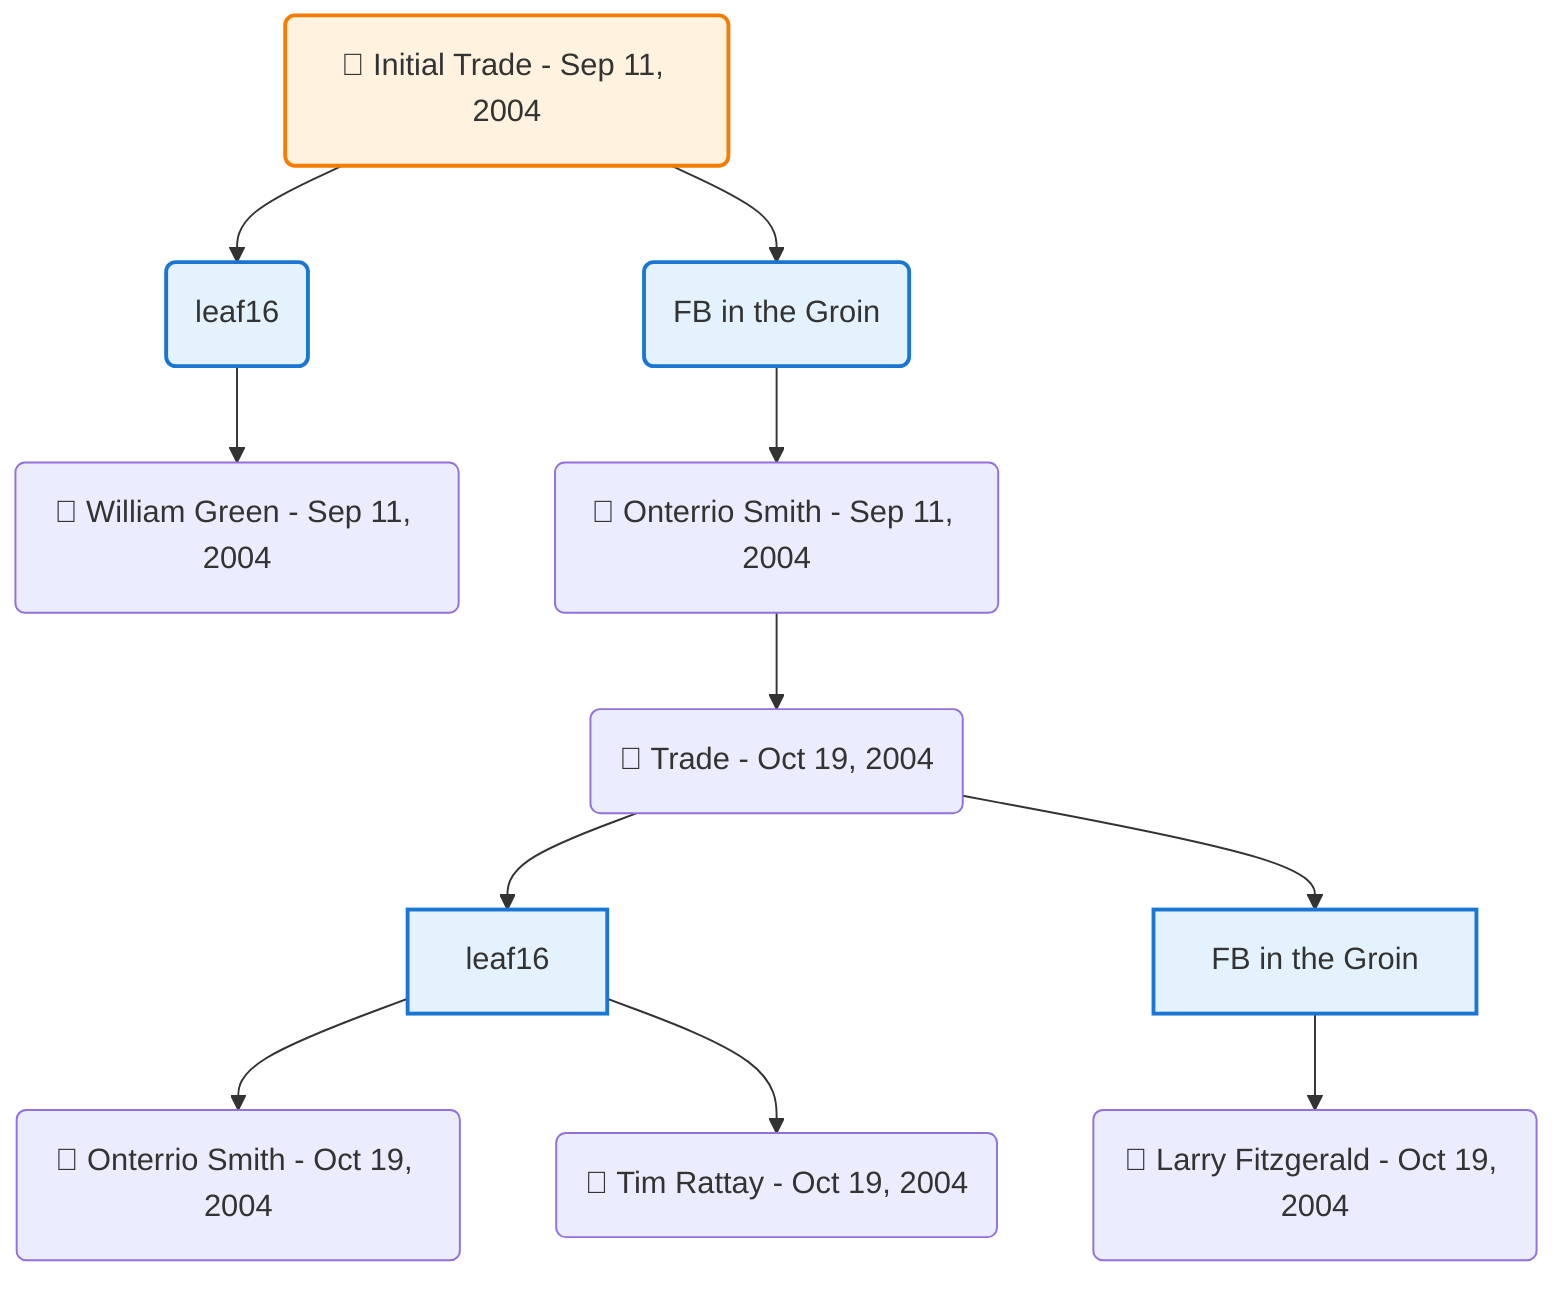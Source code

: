 flowchart TD

    TRADE_MAIN("🔄 Initial Trade - Sep 11, 2004")
    TEAM_1("leaf16")
    TEAM_2("FB in the Groin")
    NODE_ca06fba2-df2b-4ba6-8feb-5334ea6297e3("🔄 William Green - Sep 11, 2004")
    NODE_6bc8de83-899e-470b-b9cf-c2b6af7d0366("🔄 Onterrio Smith - Sep 11, 2004")
    TRADE_0119732f-f03e-406e-bf7e-8bcd5a43b74f_3("🔄 Trade - Oct 19, 2004")
    TEAM_66fb98f4-89a7-45f9-893a-b41d71e6249d_4["leaf16"]
    NODE_f27fb2d5-1979-407d-a5a6-63b6030c9618("🔄 Onterrio Smith - Oct 19, 2004")
    NODE_e2d07bbd-5ca5-4ce4-bd94-28641b61d32e("🔄 Tim Rattay - Oct 19, 2004")
    TEAM_f483ecf1-cd17-4991-854b-e52dfc957b45_5["FB in the Groin"]
    NODE_308d9cd3-959a-4eb0-887f-1b5b79c9ab29("🔄 Larry Fitzgerald - Oct 19, 2004")

    TRADE_MAIN --> TEAM_1
    TRADE_MAIN --> TEAM_2
    TEAM_1 --> NODE_ca06fba2-df2b-4ba6-8feb-5334ea6297e3
    TEAM_2 --> NODE_6bc8de83-899e-470b-b9cf-c2b6af7d0366
    NODE_6bc8de83-899e-470b-b9cf-c2b6af7d0366 --> TRADE_0119732f-f03e-406e-bf7e-8bcd5a43b74f_3
    TRADE_0119732f-f03e-406e-bf7e-8bcd5a43b74f_3 --> TEAM_66fb98f4-89a7-45f9-893a-b41d71e6249d_4
    TEAM_66fb98f4-89a7-45f9-893a-b41d71e6249d_4 --> NODE_f27fb2d5-1979-407d-a5a6-63b6030c9618
    TEAM_66fb98f4-89a7-45f9-893a-b41d71e6249d_4 --> NODE_e2d07bbd-5ca5-4ce4-bd94-28641b61d32e
    TRADE_0119732f-f03e-406e-bf7e-8bcd5a43b74f_3 --> TEAM_f483ecf1-cd17-4991-854b-e52dfc957b45_5
    TEAM_f483ecf1-cd17-4991-854b-e52dfc957b45_5 --> NODE_308d9cd3-959a-4eb0-887f-1b5b79c9ab29

    %% Node styling
    classDef teamNode fill:#e3f2fd,stroke:#1976d2,stroke-width:2px
    classDef tradeNode fill:#fff3e0,stroke:#f57c00,stroke-width:2px
    classDef playerNode fill:#f3e5f5,stroke:#7b1fa2,stroke-width:1px
    classDef nonRootPlayerNode fill:#f5f5f5,stroke:#757575,stroke-width:1px
    classDef endNode fill:#ffebee,stroke:#c62828,stroke-width:2px
    classDef waiverNode fill:#e8f5e8,stroke:#388e3c,stroke-width:2px
    classDef championshipNode fill:#fff9c4,stroke:#f57f17,stroke-width:3px

    class TEAM_1,TEAM_2,TEAM_66fb98f4-89a7-45f9-893a-b41d71e6249d_4,TEAM_f483ecf1-cd17-4991-854b-e52dfc957b45_5 teamNode
    class TRADE_MAIN tradeNode